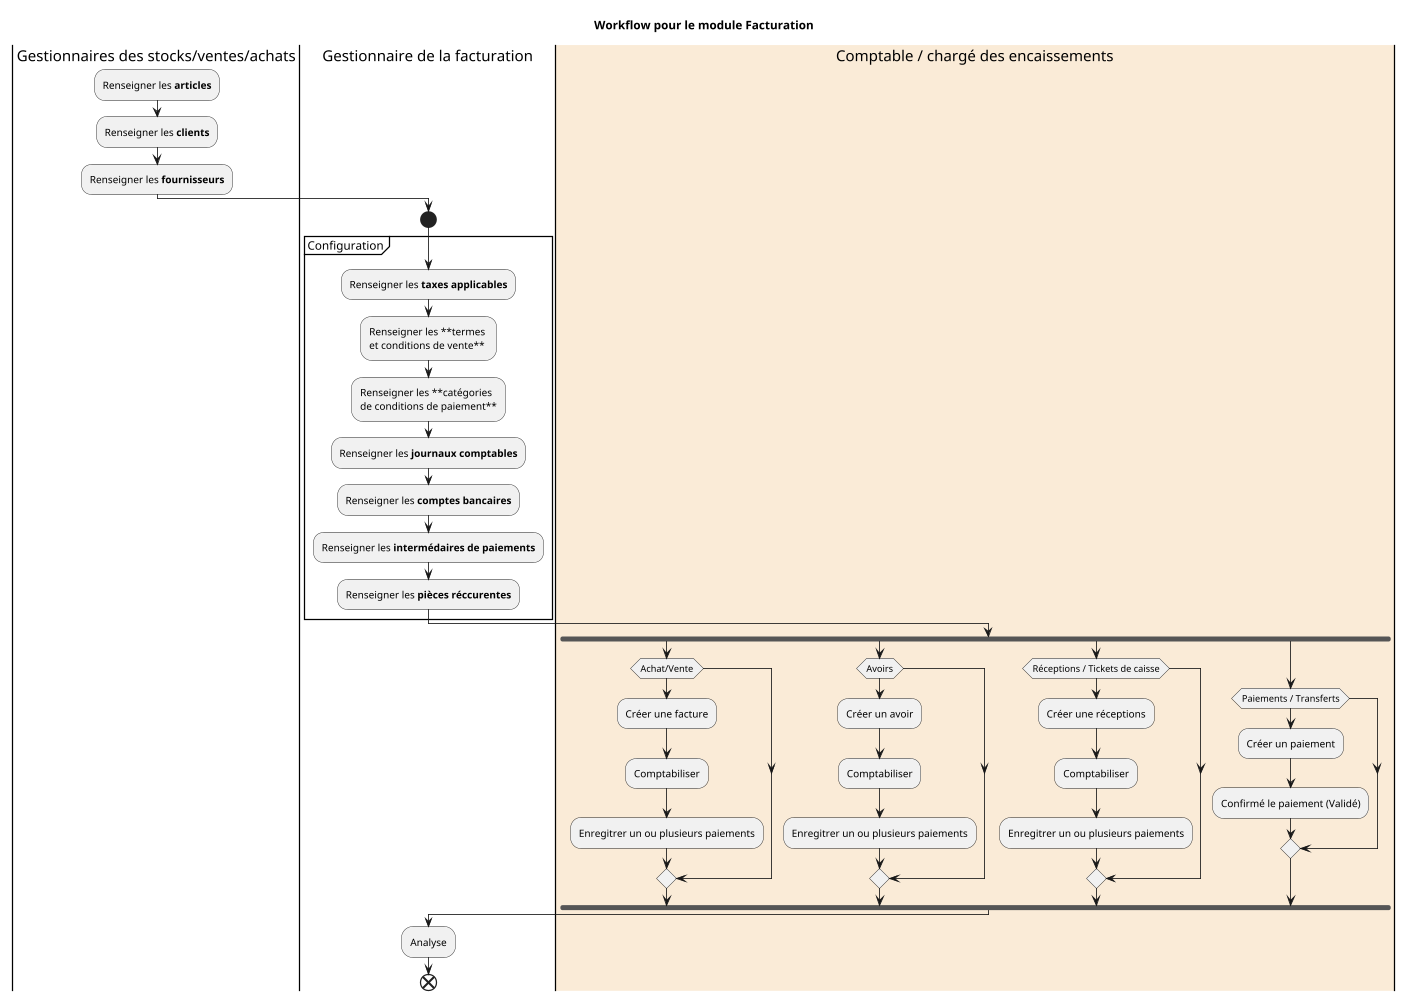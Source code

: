 
@startuml activity-facturation
title Workflow pour le module Facturation 
scale 100 width
scale 1000 height


|Gestionnaires des stocks/ventes/achats|
    :Renseigner les **articles**;
    :Renseigner les **clients**;
    :Renseigner les **fournisseurs**;

|Gestionnaire de la facturation|
start
partition Configuration {
    :Renseigner les **taxes applicables**;
    :Renseigner les **termes \net conditions de vente**;
    :Renseigner les **catégories \nde conditions de paiement**;
    :Renseigner les **journaux comptables**;
    :Renseigner les **comptes bancaires**;
    :Renseigner les **intermédaires de paiements**;
    :Renseigner les **pièces réccurentes**;
}
|#AntiqueWhite|Comptable / chargé des encaissements|
fork
    if (Achat/Vente) then
    :Créer une facture;
    :Comptabiliser;
    :Enregitrer un ou plusieurs paiements;
    endif
fork again
    if (Avoirs) then
    :Créer un avoir;
    :Comptabiliser;
    :Enregitrer un ou plusieurs paiements;
    endif
fork again
    if (Réceptions / Tickets de caisse) then
    :Créer une réceptions;
    :Comptabiliser;
    :Enregitrer un ou plusieurs paiements;
    endif
fork again
    if (Paiements / Transferts) then
    :Créer un paiement;
    :Confirmé le paiement (Validé);
    endif
end fork

|Gestionnaire de la facturation|
:Analyse;

end

@enduml